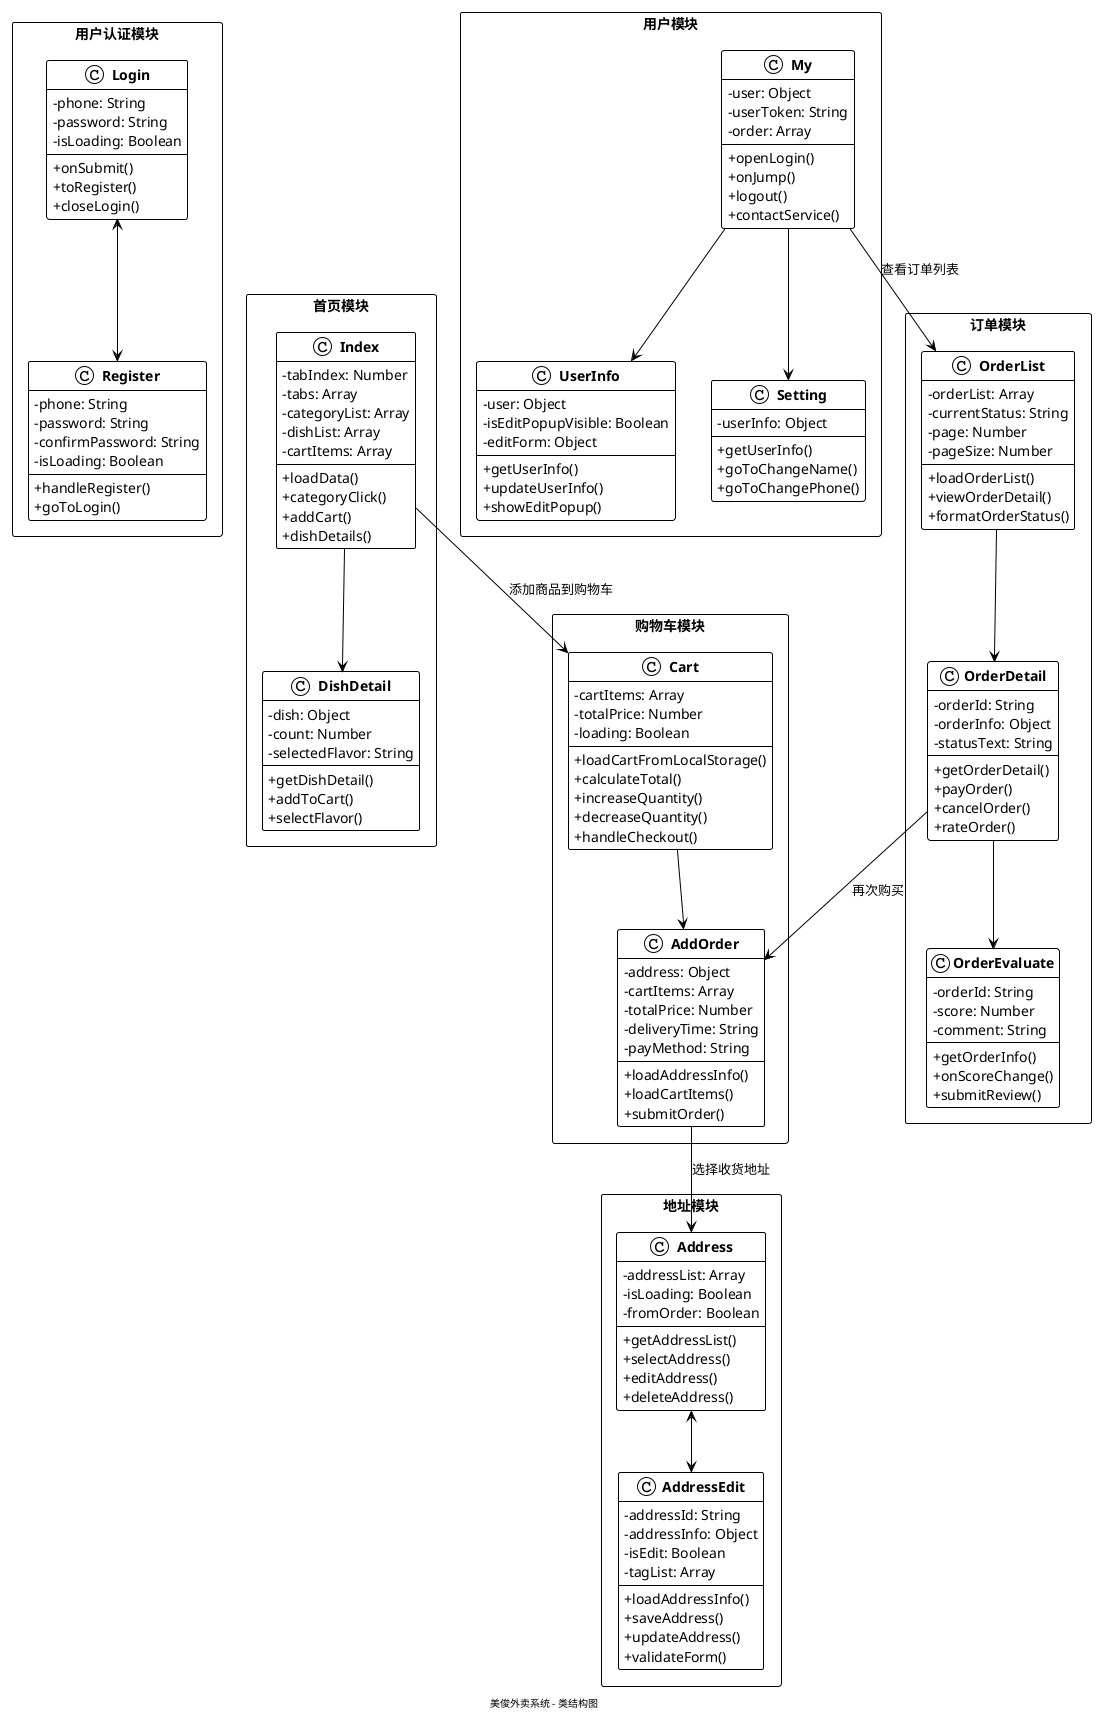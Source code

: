 @startuml 美俊外卖系统类结构图

!theme plain
skinparam backgroundColor white
skinparam classAttributeIconSize 0
skinparam classFontStyle bold
skinparam packageStyle rectangle

package "用户认证模块" {
  class Login {
    - phone: String
    - password: String
    - isLoading: Boolean
    + onSubmit()
    + toRegister()
    + closeLogin()
  }
  
  class Register {
    - phone: String
    - password: String
    - confirmPassword: String
    - isLoading: Boolean
    + handleRegister()
    + goToLogin()
  }
  
  Login <--> Register
}

package "首页模块" {
  class Index {
    - tabIndex: Number
    - tabs: Array
    - categoryList: Array
    - dishList: Array
    - cartItems: Array
    + loadData()
    + categoryClick()
    + addCart()
    + dishDetails()
  }
  
  class DishDetail {
    - dish: Object
    - count: Number
    - selectedFlavor: String
    + getDishDetail()
    + addToCart()
    + selectFlavor()
  }
  
  Index --> DishDetail
}

package "用户模块" {
  class My {
    - user: Object
    - userToken: String
    - order: Array
    + openLogin()
    + onJump()
    + logout()
    + contactService()
  }
  
  class UserInfo {
    - user: Object
    - isEditPopupVisible: Boolean
    - editForm: Object
    + getUserInfo()
    + updateUserInfo()
    + showEditPopup()
  }
  
  class Setting {
    - userInfo: Object
    + getUserInfo()
    + goToChangeName()
    + goToChangePhone()
  }
  
  My --> UserInfo
  My --> Setting
}

package "购物车模块" {
  class Cart {
    - cartItems: Array
    - totalPrice: Number
    - loading: Boolean
    + loadCartFromLocalStorage()
    + calculateTotal()
    + increaseQuantity()
    + decreaseQuantity()
    + handleCheckout()
  }
  
  class AddOrder {
    - address: Object
    - cartItems: Array
    - totalPrice: Number
    - deliveryTime: String
    - payMethod: String
    + loadAddressInfo()
    + loadCartItems()
    + submitOrder()
  }
  
  Cart --> AddOrder
}

package "订单模块" {
  class OrderList {
    - orderList: Array
    - currentStatus: String
    - page: Number
    - pageSize: Number
    + loadOrderList()
    + viewOrderDetail()
    + formatOrderStatus()
  }
  
  class OrderDetail {
    - orderId: String
    - orderInfo: Object
    - statusText: String
    + getOrderDetail()
    + payOrder()
    + cancelOrder()
    + rateOrder()
  }
  
  class OrderEvaluate {
    - orderId: String
    - score: Number
    - comment: String
    + getOrderInfo()
    + onScoreChange()
    + submitReview()
  }
  
  OrderList --> OrderDetail
  OrderDetail --> OrderEvaluate
}

package "地址模块" {
  class Address {
    - addressList: Array
    - isLoading: Boolean
    - fromOrder: Boolean
    + getAddressList()
    + selectAddress()
    + editAddress()
    + deleteAddress()
  }
  
  class AddressEdit {
    - addressId: String
    - addressInfo: Object
    - isEdit: Boolean
    - tagList: Array
    + loadAddressInfo()
    + saveAddress()
    + updateAddress()
    + validateForm()
  }
  
  Address <--> AddressEdit
}

' 模块间关系
Index --> Cart : 添加商品到购物车
AddOrder --> Address : 选择收货地址
OrderDetail --> AddOrder : 再次购买
My --> OrderList : 查看订单列表

footer "美俊外卖系统 - 类结构图"

@enduml 